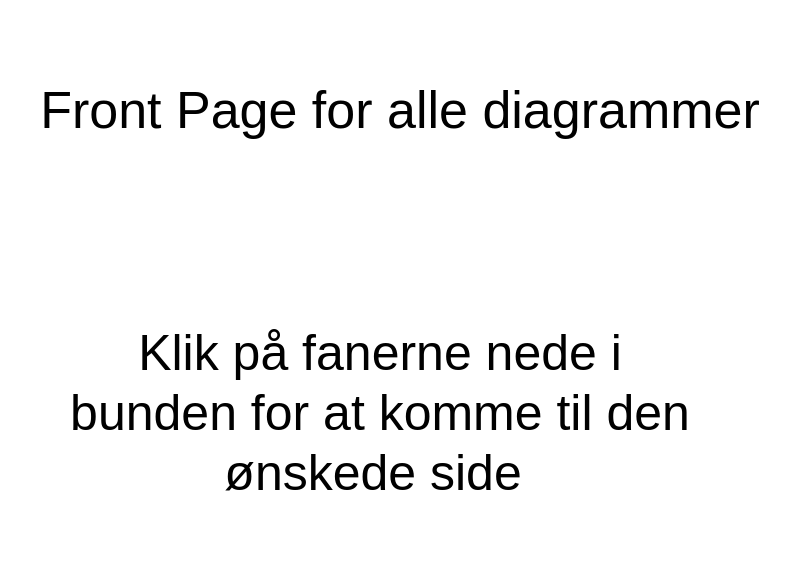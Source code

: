 <mxfile version="16.6.1" type="github" pages="6">
  <diagram id="rgGwAm4Qy3iQoU-0-GGe" name="Front Page">
    <mxGraphModel dx="782" dy="402" grid="1" gridSize="10" guides="1" tooltips="1" connect="1" arrows="1" fold="1" page="1" pageScale="1" pageWidth="827" pageHeight="1169" math="0" shadow="0">
      <root>
        <mxCell id="0" />
        <mxCell id="1" parent="0" />
        <mxCell id="rngdNth7poIb3nnxzFab-1" value="Front Page for alle diagrammer" style="text;html=1;strokeColor=none;fillColor=none;align=center;verticalAlign=middle;whiteSpace=wrap;rounded=0;fontSize=26;" parent="1" vertex="1">
          <mxGeometry x="240" y="40" width="400" height="110" as="geometry" />
        </mxCell>
        <mxCell id="rngdNth7poIb3nnxzFab-2" value="Klik på fanerne nede i bunden for at komme til den ønskede side&amp;nbsp;" style="text;html=1;strokeColor=none;fillColor=none;align=center;verticalAlign=middle;whiteSpace=wrap;rounded=0;fontSize=25;" parent="1" vertex="1">
          <mxGeometry x="270" y="160" width="320" height="170" as="geometry" />
        </mxCell>
      </root>
    </mxGraphModel>
  </diagram>
  <diagram id="CE823i45pRKfuJg5CgAG" name="Use Case">
    <mxGraphModel dx="782" dy="402" grid="1" gridSize="10" guides="1" tooltips="1" connect="1" arrows="1" fold="1" page="1" pageScale="1" pageWidth="827" pageHeight="1169" math="0" shadow="0">
      <root>
        <mxCell id="Q6QkYNzc6LRX6bO38b53-0" />
        <mxCell id="Q6QkYNzc6LRX6bO38b53-1" parent="Q6QkYNzc6LRX6bO38b53-0" />
        <mxCell id="_axnYymKnWExEJfuMjxt-0" value="" style="rounded=0;whiteSpace=wrap;html=1;" vertex="1" parent="Q6QkYNzc6LRX6bO38b53-1">
          <mxGeometry x="200" y="80" width="480" height="400" as="geometry" />
        </mxCell>
        <mxCell id="_axnYymKnWExEJfuMjxt-1" value="Actor" style="shape=umlActor;verticalLabelPosition=bottom;verticalAlign=top;html=1;outlineConnect=0;" vertex="1" parent="Q6QkYNzc6LRX6bO38b53-1">
          <mxGeometry x="120" y="200" width="40" height="80" as="geometry" />
        </mxCell>
        <mxCell id="_axnYymKnWExEJfuMjxt-2" value="Actor" style="shape=umlActor;verticalLabelPosition=bottom;verticalAlign=top;html=1;outlineConnect=0;" vertex="1" parent="Q6QkYNzc6LRX6bO38b53-1">
          <mxGeometry x="720" y="200" width="40" height="80" as="geometry" />
        </mxCell>
        <mxCell id="_axnYymKnWExEJfuMjxt-3" value="Log-in side&amp;nbsp;" style="ellipse;whiteSpace=wrap;html=1;" vertex="1" parent="Q6QkYNzc6LRX6bO38b53-1">
          <mxGeometry x="230" y="200" width="120" height="80" as="geometry" />
        </mxCell>
        <mxCell id="_axnYymKnWExEJfuMjxt-4" value="StartSide" style="ellipse;whiteSpace=wrap;html=1;" vertex="1" parent="Q6QkYNzc6LRX6bO38b53-1">
          <mxGeometry x="230" y="300" width="120" height="80" as="geometry" />
        </mxCell>
      </root>
    </mxGraphModel>
  </diagram>
  <diagram id="L8LL3GJ-aT47A1PR6D_T" name="Mcok-UP">
    <mxGraphModel dx="782" dy="402" grid="1" gridSize="10" guides="1" tooltips="1" connect="1" arrows="1" fold="1" page="1" pageScale="1" pageWidth="827" pageHeight="1169" math="0" shadow="0">
      <root>
        <mxCell id="UHWbv6BwneqTv3x_pqK9-0" />
        <mxCell id="UHWbv6BwneqTv3x_pqK9-1" parent="UHWbv6BwneqTv3x_pqK9-0" />
        <mxCell id="gw0nvjAS-S7q2EVU0m9d-1" value="" style="rounded=0;whiteSpace=wrap;html=1;fontSize=25;" parent="UHWbv6BwneqTv3x_pqK9-1" vertex="1">
          <mxGeometry x="40" y="40" width="850" height="160" as="geometry" />
        </mxCell>
        <mxCell id="gw0nvjAS-S7q2EVU0m9d-2" value="Startside" style="rounded=0;whiteSpace=wrap;html=1;fontSize=25;fillColor=#dae8fc;strokeColor=#6c8ebf;" parent="UHWbv6BwneqTv3x_pqK9-1" vertex="1">
          <mxGeometry x="40" y="80" width="120" height="80" as="geometry" />
        </mxCell>
        <mxCell id="gw0nvjAS-S7q2EVU0m9d-3" value="Fag" style="rounded=0;whiteSpace=wrap;html=1;fontSize=25;fillColor=#d5e8d4;strokeColor=#82b366;" parent="UHWbv6BwneqTv3x_pqK9-1" vertex="1">
          <mxGeometry x="160" y="80" width="90" height="80" as="geometry" />
        </mxCell>
        <mxCell id="gw0nvjAS-S7q2EVU0m9d-4" value="Studie+" style="rounded=0;whiteSpace=wrap;html=1;fontSize=25;fillColor=#ffe6cc;strokeColor=#d79b00;" parent="UHWbv6BwneqTv3x_pqK9-1" vertex="1">
          <mxGeometry x="250" y="80" width="110" height="80" as="geometry" />
        </mxCell>
        <mxCell id="gw0nvjAS-S7q2EVU0m9d-5" value="Lærepladsen" style="rounded=0;whiteSpace=wrap;html=1;fontSize=25;fillColor=#fff2cc;strokeColor=#d6b656;" parent="UHWbv6BwneqTv3x_pqK9-1" vertex="1">
          <mxGeometry x="360" y="80" width="160" height="80" as="geometry" />
        </mxCell>
        <mxCell id="gw0nvjAS-S7q2EVU0m9d-6" value="Beskeder" style="rounded=0;whiteSpace=wrap;html=1;fontSize=25;fillColor=#e1d5e7;strokeColor=#9673a6;" parent="UHWbv6BwneqTv3x_pqK9-1" vertex="1">
          <mxGeometry x="680" y="80" width="120" height="80" as="geometry" />
        </mxCell>
        <mxCell id="gw0nvjAS-S7q2EVU0m9d-7" value="Notifikationer" style="rounded=0;whiteSpace=wrap;html=1;fontSize=25;fillColor=#f8cecc;strokeColor=#b85450;" parent="UHWbv6BwneqTv3x_pqK9-1" vertex="1">
          <mxGeometry x="520" y="80" width="160" height="80" as="geometry" />
        </mxCell>
        <mxCell id="gw0nvjAS-S7q2EVU0m9d-8" value="Profil" style="rounded=0;whiteSpace=wrap;html=1;fontSize=25;fillColor=#dae8fc;strokeColor=#6c8ebf;" parent="UHWbv6BwneqTv3x_pqK9-1" vertex="1">
          <mxGeometry x="800" y="80" width="90" height="80" as="geometry" />
        </mxCell>
      </root>
    </mxGraphModel>
  </diagram>
  <diagram id="Au3T5Ps_UAJKpwHn-Vm3" name="FlowCharts">
    <mxGraphModel dx="782" dy="402" grid="1" gridSize="10" guides="1" tooltips="1" connect="1" arrows="1" fold="1" page="1" pageScale="1" pageWidth="827" pageHeight="1169" math="0" shadow="0">
      <root>
        <mxCell id="a2bdf_1y801nPk8ID5Pm-0" />
        <mxCell id="a2bdf_1y801nPk8ID5Pm-1" parent="a2bdf_1y801nPk8ID5Pm-0" />
        <mxCell id="9I6bP339Pm3XUR7TdEOH-2" style="edgeStyle=orthogonalEdgeStyle;rounded=0;orthogonalLoop=1;jettySize=auto;html=1;" edge="1" parent="a2bdf_1y801nPk8ID5Pm-1" source="9I6bP339Pm3XUR7TdEOH-1" target="9I6bP339Pm3XUR7TdEOH-3">
          <mxGeometry relative="1" as="geometry">
            <mxPoint x="380" y="170" as="targetPoint" />
          </mxGeometry>
        </mxCell>
        <mxCell id="9I6bP339Pm3XUR7TdEOH-1" value="Start" style="strokeWidth=2;html=1;shape=mxgraph.flowchart.start_1;whiteSpace=wrap;" vertex="1" parent="a2bdf_1y801nPk8ID5Pm-1">
          <mxGeometry x="330" y="80" width="100" height="60" as="geometry" />
        </mxCell>
        <mxCell id="9I6bP339Pm3XUR7TdEOH-3" value="Log-in siden bliver fremkaldt&amp;nbsp;" style="rounded=1;whiteSpace=wrap;html=1;absoluteArcSize=1;arcSize=14;strokeWidth=2;fillColor=none;" vertex="1" parent="a2bdf_1y801nPk8ID5Pm-1">
          <mxGeometry x="330" y="170" width="100" height="90" as="geometry" />
        </mxCell>
      </root>
    </mxGraphModel>
  </diagram>
  <diagram id="VOhB2fTmpUuv1bA_Xetb" name="ER Diagram">
    <mxGraphModel dx="782" dy="402" grid="1" gridSize="10" guides="1" tooltips="1" connect="1" arrows="1" fold="1" page="1" pageScale="1" pageWidth="827" pageHeight="1169" math="0" shadow="0">
      <root>
        <mxCell id="I1ezTAsD_li1NanMW5sc-0" />
        <mxCell id="I1ezTAsD_li1NanMW5sc-1" parent="I1ezTAsD_li1NanMW5sc-0" />
      </root>
    </mxGraphModel>
  </diagram>
  <diagram id="ogVKLkOtO8G5pyjpDtLu" name="DB Diagram">
    <mxGraphModel dx="782" dy="402" grid="1" gridSize="10" guides="1" tooltips="1" connect="1" arrows="1" fold="1" page="1" pageScale="1" pageWidth="827" pageHeight="1169" math="0" shadow="0">
      <root>
        <mxCell id="1fHdku_7Ru47f_w3Mn6r-0" />
        <mxCell id="1fHdku_7Ru47f_w3Mn6r-1" parent="1fHdku_7Ru47f_w3Mn6r-0" />
      </root>
    </mxGraphModel>
  </diagram>
</mxfile>
